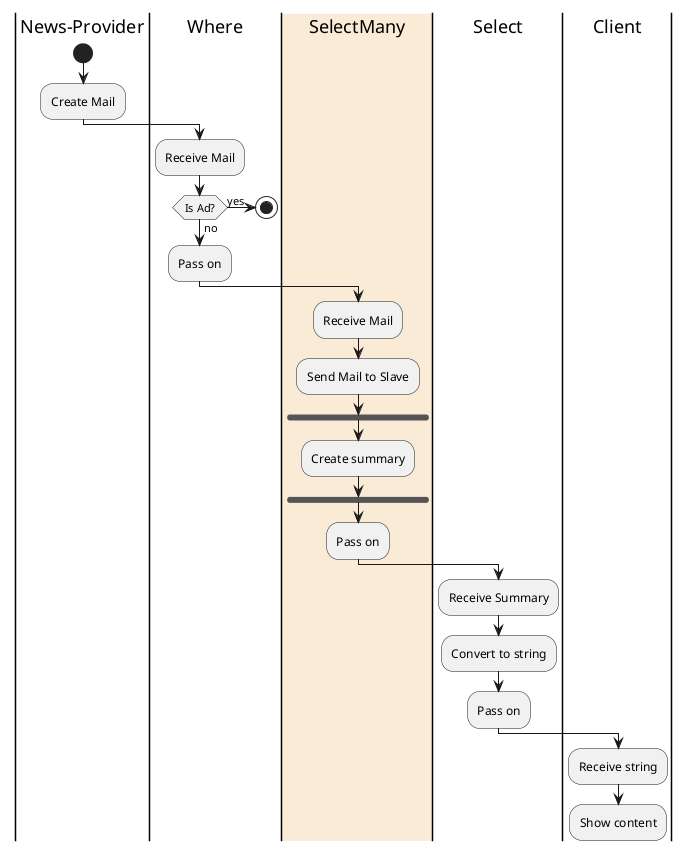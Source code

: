 @startuml SelectMany
|News-Provider|
start
:Create Mail;
|Where|
:Receive Mail;
if (Is Ad?) then (yes)
    stop
else (no)
    :Pass on;
endif
|#AntiqueWhite|SelectMany|
:Receive Mail;
:Send Mail to Slave;
fork
:Create summary;
end fork
:Pass on;
|Select|
:Receive Summary;
:Convert to string;
:Pass on;
|Client|
:Receive string;
:Show content;
@enduml